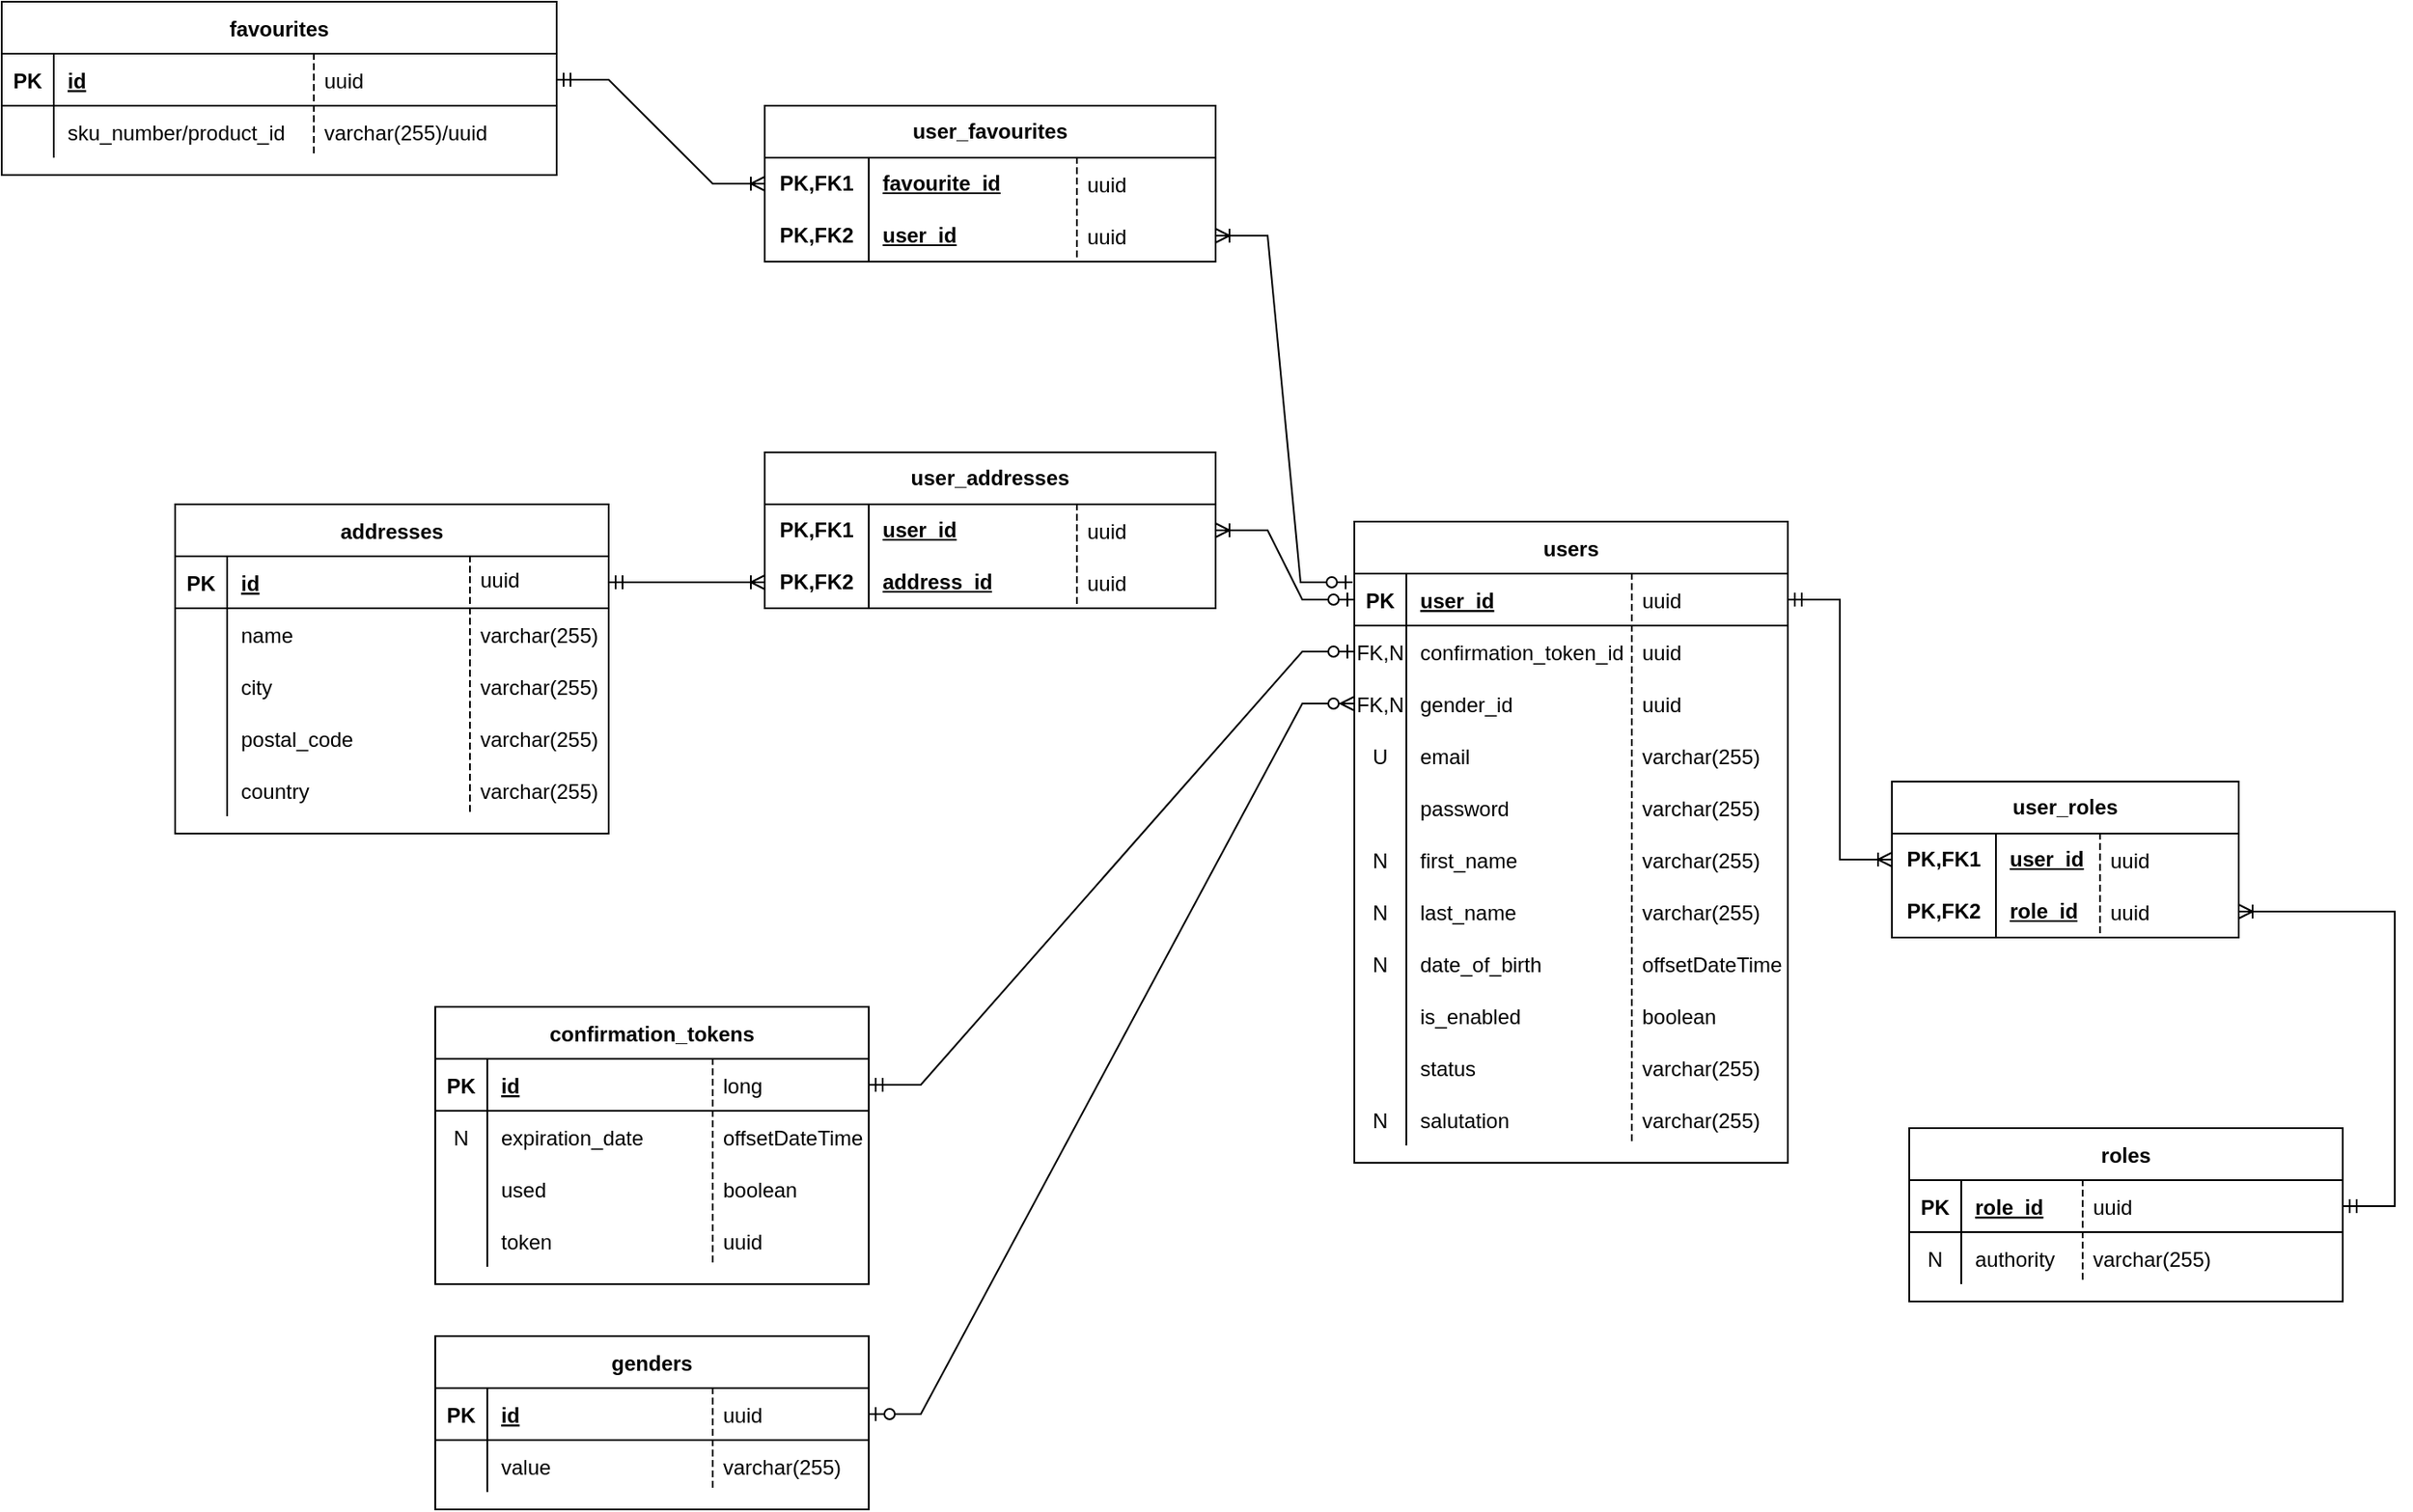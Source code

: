 <mxfile version="22.1.2" type="device">
  <diagram id="R2lEEEUBdFMjLlhIrx00" name="Page-1">
    <mxGraphModel dx="1876" dy="1789" grid="1" gridSize="10" guides="1" tooltips="1" connect="1" arrows="1" fold="1" page="1" pageScale="1" pageWidth="850" pageHeight="1100" math="0" shadow="0" extFonts="Permanent Marker^https://fonts.googleapis.com/css?family=Permanent+Marker">
      <root>
        <mxCell id="0" />
        <mxCell id="1" parent="0" />
        <mxCell id="C-vyLk0tnHw3VtMMgP7b-2" value="users" style="shape=table;startSize=30;container=1;collapsible=1;childLayout=tableLayout;fixedRows=1;rowLines=0;fontStyle=1;align=center;resizeLast=1;" parent="1" vertex="1">
          <mxGeometry x="340" y="120" width="250" height="370" as="geometry" />
        </mxCell>
        <mxCell id="C-vyLk0tnHw3VtMMgP7b-3" value="" style="shape=partialRectangle;collapsible=0;dropTarget=0;pointerEvents=0;fillColor=none;points=[[0,0.5],[1,0.5]];portConstraint=eastwest;top=0;left=0;right=0;bottom=1;" parent="C-vyLk0tnHw3VtMMgP7b-2" vertex="1">
          <mxGeometry y="30" width="250" height="30" as="geometry" />
        </mxCell>
        <mxCell id="C-vyLk0tnHw3VtMMgP7b-4" value="PK" style="shape=partialRectangle;overflow=hidden;connectable=0;fillColor=none;top=0;left=0;bottom=0;right=0;fontStyle=1;" parent="C-vyLk0tnHw3VtMMgP7b-3" vertex="1">
          <mxGeometry width="30" height="30" as="geometry">
            <mxRectangle width="30" height="30" as="alternateBounds" />
          </mxGeometry>
        </mxCell>
        <mxCell id="C-vyLk0tnHw3VtMMgP7b-5" value="user_id" style="shape=partialRectangle;overflow=hidden;connectable=0;fillColor=none;top=0;left=0;bottom=0;right=0;align=left;spacingLeft=6;fontStyle=5;" parent="C-vyLk0tnHw3VtMMgP7b-3" vertex="1">
          <mxGeometry x="30" width="220" height="30" as="geometry">
            <mxRectangle width="220" height="30" as="alternateBounds" />
          </mxGeometry>
        </mxCell>
        <mxCell id="C-vyLk0tnHw3VtMMgP7b-6" value="" style="shape=partialRectangle;collapsible=0;dropTarget=0;pointerEvents=0;fillColor=none;points=[[0,0.5],[1,0.5]];portConstraint=eastwest;top=0;left=0;right=0;bottom=0;" parent="C-vyLk0tnHw3VtMMgP7b-2" vertex="1">
          <mxGeometry y="60" width="250" height="30" as="geometry" />
        </mxCell>
        <mxCell id="C-vyLk0tnHw3VtMMgP7b-7" value="FK,N" style="shape=partialRectangle;overflow=hidden;connectable=0;fillColor=none;top=0;left=0;bottom=0;right=0;" parent="C-vyLk0tnHw3VtMMgP7b-6" vertex="1">
          <mxGeometry width="30" height="30" as="geometry">
            <mxRectangle width="30" height="30" as="alternateBounds" />
          </mxGeometry>
        </mxCell>
        <mxCell id="C-vyLk0tnHw3VtMMgP7b-8" value="confirmation_token_id" style="shape=partialRectangle;overflow=hidden;connectable=0;fillColor=none;top=0;left=0;bottom=0;right=0;align=left;spacingLeft=6;" parent="C-vyLk0tnHw3VtMMgP7b-6" vertex="1">
          <mxGeometry x="30" width="220" height="30" as="geometry">
            <mxRectangle width="220" height="30" as="alternateBounds" />
          </mxGeometry>
        </mxCell>
        <mxCell id="9_Bj3RXn0PdmLKtM6Bon-6" value="" style="shape=partialRectangle;collapsible=0;dropTarget=0;pointerEvents=0;fillColor=none;points=[[0,0.5],[1,0.5]];portConstraint=eastwest;top=0;left=0;right=0;bottom=0;" parent="C-vyLk0tnHw3VtMMgP7b-2" vertex="1">
          <mxGeometry y="90" width="250" height="30" as="geometry" />
        </mxCell>
        <mxCell id="9_Bj3RXn0PdmLKtM6Bon-7" value="FK,N" style="shape=partialRectangle;overflow=hidden;connectable=0;fillColor=none;top=0;left=0;bottom=0;right=0;" parent="9_Bj3RXn0PdmLKtM6Bon-6" vertex="1">
          <mxGeometry width="30" height="30" as="geometry">
            <mxRectangle width="30" height="30" as="alternateBounds" />
          </mxGeometry>
        </mxCell>
        <mxCell id="9_Bj3RXn0PdmLKtM6Bon-8" value="gender_id" style="shape=partialRectangle;overflow=hidden;connectable=0;fillColor=none;top=0;left=0;bottom=0;right=0;align=left;spacingLeft=6;" parent="9_Bj3RXn0PdmLKtM6Bon-6" vertex="1">
          <mxGeometry x="30" width="220" height="30" as="geometry">
            <mxRectangle width="220" height="30" as="alternateBounds" />
          </mxGeometry>
        </mxCell>
        <mxCell id="C-vyLk0tnHw3VtMMgP7b-9" value="" style="shape=partialRectangle;collapsible=0;dropTarget=0;pointerEvents=0;fillColor=none;points=[[0,0.5],[1,0.5]];portConstraint=eastwest;top=0;left=0;right=0;bottom=0;" parent="C-vyLk0tnHw3VtMMgP7b-2" vertex="1">
          <mxGeometry y="120" width="250" height="30" as="geometry" />
        </mxCell>
        <mxCell id="C-vyLk0tnHw3VtMMgP7b-10" value="U" style="shape=partialRectangle;overflow=hidden;connectable=0;fillColor=none;top=0;left=0;bottom=0;right=0;" parent="C-vyLk0tnHw3VtMMgP7b-9" vertex="1">
          <mxGeometry width="30" height="30" as="geometry">
            <mxRectangle width="30" height="30" as="alternateBounds" />
          </mxGeometry>
        </mxCell>
        <mxCell id="C-vyLk0tnHw3VtMMgP7b-11" value="email" style="shape=partialRectangle;overflow=hidden;connectable=0;fillColor=none;top=0;left=0;bottom=0;right=0;align=left;spacingLeft=6;" parent="C-vyLk0tnHw3VtMMgP7b-9" vertex="1">
          <mxGeometry x="30" width="220" height="30" as="geometry">
            <mxRectangle width="220" height="30" as="alternateBounds" />
          </mxGeometry>
        </mxCell>
        <mxCell id="Z95xzOoamm3KoMgsq6oP-10" value="" style="shape=partialRectangle;collapsible=0;dropTarget=0;pointerEvents=0;fillColor=none;points=[[0,0.5],[1,0.5]];portConstraint=eastwest;top=0;left=0;right=0;bottom=0;" parent="C-vyLk0tnHw3VtMMgP7b-2" vertex="1">
          <mxGeometry y="150" width="250" height="30" as="geometry" />
        </mxCell>
        <mxCell id="Z95xzOoamm3KoMgsq6oP-11" value="" style="shape=partialRectangle;overflow=hidden;connectable=0;fillColor=none;top=0;left=0;bottom=0;right=0;" parent="Z95xzOoamm3KoMgsq6oP-10" vertex="1">
          <mxGeometry width="30" height="30" as="geometry">
            <mxRectangle width="30" height="30" as="alternateBounds" />
          </mxGeometry>
        </mxCell>
        <mxCell id="Z95xzOoamm3KoMgsq6oP-12" value="password" style="shape=partialRectangle;overflow=hidden;connectable=0;fillColor=none;top=0;left=0;bottom=0;right=0;align=left;spacingLeft=6;" parent="Z95xzOoamm3KoMgsq6oP-10" vertex="1">
          <mxGeometry x="30" width="220" height="30" as="geometry">
            <mxRectangle width="220" height="30" as="alternateBounds" />
          </mxGeometry>
        </mxCell>
        <mxCell id="Z95xzOoamm3KoMgsq6oP-13" value="" style="shape=partialRectangle;collapsible=0;dropTarget=0;pointerEvents=0;fillColor=none;points=[[0,0.5],[1,0.5]];portConstraint=eastwest;top=0;left=0;right=0;bottom=0;" parent="C-vyLk0tnHw3VtMMgP7b-2" vertex="1">
          <mxGeometry y="180" width="250" height="30" as="geometry" />
        </mxCell>
        <mxCell id="Z95xzOoamm3KoMgsq6oP-14" value="N" style="shape=partialRectangle;overflow=hidden;connectable=0;fillColor=none;top=0;left=0;bottom=0;right=0;" parent="Z95xzOoamm3KoMgsq6oP-13" vertex="1">
          <mxGeometry width="30" height="30" as="geometry">
            <mxRectangle width="30" height="30" as="alternateBounds" />
          </mxGeometry>
        </mxCell>
        <mxCell id="Z95xzOoamm3KoMgsq6oP-15" value="first_name" style="shape=partialRectangle;overflow=hidden;connectable=0;fillColor=none;top=0;left=0;bottom=0;right=0;align=left;spacingLeft=6;" parent="Z95xzOoamm3KoMgsq6oP-13" vertex="1">
          <mxGeometry x="30" width="220" height="30" as="geometry">
            <mxRectangle width="220" height="30" as="alternateBounds" />
          </mxGeometry>
        </mxCell>
        <mxCell id="Z95xzOoamm3KoMgsq6oP-16" value="" style="shape=partialRectangle;collapsible=0;dropTarget=0;pointerEvents=0;fillColor=none;points=[[0,0.5],[1,0.5]];portConstraint=eastwest;top=0;left=0;right=0;bottom=0;" parent="C-vyLk0tnHw3VtMMgP7b-2" vertex="1">
          <mxGeometry y="210" width="250" height="30" as="geometry" />
        </mxCell>
        <mxCell id="Z95xzOoamm3KoMgsq6oP-17" value="N" style="shape=partialRectangle;overflow=hidden;connectable=0;fillColor=none;top=0;left=0;bottom=0;right=0;" parent="Z95xzOoamm3KoMgsq6oP-16" vertex="1">
          <mxGeometry width="30" height="30" as="geometry">
            <mxRectangle width="30" height="30" as="alternateBounds" />
          </mxGeometry>
        </mxCell>
        <mxCell id="Z95xzOoamm3KoMgsq6oP-18" value="last_name" style="shape=partialRectangle;overflow=hidden;connectable=0;fillColor=none;top=0;left=0;bottom=0;right=0;align=left;spacingLeft=6;" parent="Z95xzOoamm3KoMgsq6oP-16" vertex="1">
          <mxGeometry x="30" width="220" height="30" as="geometry">
            <mxRectangle width="220" height="30" as="alternateBounds" />
          </mxGeometry>
        </mxCell>
        <mxCell id="Z95xzOoamm3KoMgsq6oP-19" value="" style="shape=partialRectangle;collapsible=0;dropTarget=0;pointerEvents=0;fillColor=none;points=[[0,0.5],[1,0.5]];portConstraint=eastwest;top=0;left=0;right=0;bottom=0;" parent="C-vyLk0tnHw3VtMMgP7b-2" vertex="1">
          <mxGeometry y="240" width="250" height="30" as="geometry" />
        </mxCell>
        <mxCell id="Z95xzOoamm3KoMgsq6oP-20" value="N" style="shape=partialRectangle;overflow=hidden;connectable=0;fillColor=none;top=0;left=0;bottom=0;right=0;" parent="Z95xzOoamm3KoMgsq6oP-19" vertex="1">
          <mxGeometry width="30" height="30" as="geometry">
            <mxRectangle width="30" height="30" as="alternateBounds" />
          </mxGeometry>
        </mxCell>
        <mxCell id="Z95xzOoamm3KoMgsq6oP-21" value="date_of_birth" style="shape=partialRectangle;overflow=hidden;connectable=0;fillColor=none;top=0;left=0;bottom=0;right=0;align=left;spacingLeft=6;" parent="Z95xzOoamm3KoMgsq6oP-19" vertex="1">
          <mxGeometry x="30" width="220" height="30" as="geometry">
            <mxRectangle width="220" height="30" as="alternateBounds" />
          </mxGeometry>
        </mxCell>
        <mxCell id="Z95xzOoamm3KoMgsq6oP-22" value="" style="shape=partialRectangle;collapsible=0;dropTarget=0;pointerEvents=0;fillColor=none;points=[[0,0.5],[1,0.5]];portConstraint=eastwest;top=0;left=0;right=0;bottom=0;" parent="C-vyLk0tnHw3VtMMgP7b-2" vertex="1">
          <mxGeometry y="270" width="250" height="30" as="geometry" />
        </mxCell>
        <mxCell id="Z95xzOoamm3KoMgsq6oP-23" value="" style="shape=partialRectangle;overflow=hidden;connectable=0;fillColor=none;top=0;left=0;bottom=0;right=0;" parent="Z95xzOoamm3KoMgsq6oP-22" vertex="1">
          <mxGeometry width="30" height="30" as="geometry">
            <mxRectangle width="30" height="30" as="alternateBounds" />
          </mxGeometry>
        </mxCell>
        <mxCell id="Z95xzOoamm3KoMgsq6oP-24" value="is_enabled" style="shape=partialRectangle;overflow=hidden;connectable=0;fillColor=none;top=0;left=0;bottom=0;right=0;align=left;spacingLeft=6;" parent="Z95xzOoamm3KoMgsq6oP-22" vertex="1">
          <mxGeometry x="30" width="220" height="30" as="geometry">
            <mxRectangle width="220" height="30" as="alternateBounds" />
          </mxGeometry>
        </mxCell>
        <mxCell id="9_Bj3RXn0PdmLKtM6Bon-1" value="" style="shape=partialRectangle;collapsible=0;dropTarget=0;pointerEvents=0;fillColor=none;points=[[0,0.5],[1,0.5]];portConstraint=eastwest;top=0;left=0;right=0;bottom=0;" parent="C-vyLk0tnHw3VtMMgP7b-2" vertex="1">
          <mxGeometry y="300" width="250" height="30" as="geometry" />
        </mxCell>
        <mxCell id="9_Bj3RXn0PdmLKtM6Bon-2" value="" style="shape=partialRectangle;overflow=hidden;connectable=0;fillColor=none;top=0;left=0;bottom=0;right=0;" parent="9_Bj3RXn0PdmLKtM6Bon-1" vertex="1">
          <mxGeometry width="30" height="30" as="geometry">
            <mxRectangle width="30" height="30" as="alternateBounds" />
          </mxGeometry>
        </mxCell>
        <mxCell id="9_Bj3RXn0PdmLKtM6Bon-3" value="status" style="shape=partialRectangle;overflow=hidden;connectable=0;fillColor=none;top=0;left=0;bottom=0;right=0;align=left;spacingLeft=6;" parent="9_Bj3RXn0PdmLKtM6Bon-1" vertex="1">
          <mxGeometry x="30" width="220" height="30" as="geometry">
            <mxRectangle width="220" height="30" as="alternateBounds" />
          </mxGeometry>
        </mxCell>
        <mxCell id="9_Bj3RXn0PdmLKtM6Bon-39" value="" style="shape=partialRectangle;collapsible=0;dropTarget=0;pointerEvents=0;fillColor=none;points=[[0,0.5],[1,0.5]];portConstraint=eastwest;top=0;left=0;right=0;bottom=0;" parent="C-vyLk0tnHw3VtMMgP7b-2" vertex="1">
          <mxGeometry y="330" width="250" height="30" as="geometry" />
        </mxCell>
        <mxCell id="9_Bj3RXn0PdmLKtM6Bon-40" value="N" style="shape=partialRectangle;overflow=hidden;connectable=0;fillColor=none;top=0;left=0;bottom=0;right=0;" parent="9_Bj3RXn0PdmLKtM6Bon-39" vertex="1">
          <mxGeometry width="30" height="30" as="geometry">
            <mxRectangle width="30" height="30" as="alternateBounds" />
          </mxGeometry>
        </mxCell>
        <mxCell id="9_Bj3RXn0PdmLKtM6Bon-41" value="salutation" style="shape=partialRectangle;overflow=hidden;connectable=0;fillColor=none;top=0;left=0;bottom=0;right=0;align=left;spacingLeft=6;" parent="9_Bj3RXn0PdmLKtM6Bon-39" vertex="1">
          <mxGeometry x="30" width="220" height="30" as="geometry">
            <mxRectangle width="220" height="30" as="alternateBounds" />
          </mxGeometry>
        </mxCell>
        <mxCell id="C-vyLk0tnHw3VtMMgP7b-13" value="roles" style="shape=table;startSize=30;container=1;collapsible=1;childLayout=tableLayout;fixedRows=1;rowLines=0;fontStyle=1;align=center;resizeLast=1;" parent="1" vertex="1">
          <mxGeometry x="660" y="470" width="250" height="100" as="geometry" />
        </mxCell>
        <mxCell id="C-vyLk0tnHw3VtMMgP7b-14" value="" style="shape=partialRectangle;collapsible=0;dropTarget=0;pointerEvents=0;fillColor=none;points=[[0,0.5],[1,0.5]];portConstraint=eastwest;top=0;left=0;right=0;bottom=1;" parent="C-vyLk0tnHw3VtMMgP7b-13" vertex="1">
          <mxGeometry y="30" width="250" height="30" as="geometry" />
        </mxCell>
        <mxCell id="C-vyLk0tnHw3VtMMgP7b-15" value="PK" style="shape=partialRectangle;overflow=hidden;connectable=0;fillColor=none;top=0;left=0;bottom=0;right=0;fontStyle=1;" parent="C-vyLk0tnHw3VtMMgP7b-14" vertex="1">
          <mxGeometry width="30" height="30" as="geometry">
            <mxRectangle width="30" height="30" as="alternateBounds" />
          </mxGeometry>
        </mxCell>
        <mxCell id="C-vyLk0tnHw3VtMMgP7b-16" value="role_id" style="shape=partialRectangle;overflow=hidden;connectable=0;fillColor=none;top=0;left=0;bottom=0;right=0;align=left;spacingLeft=6;fontStyle=5;" parent="C-vyLk0tnHw3VtMMgP7b-14" vertex="1">
          <mxGeometry x="30" width="220" height="30" as="geometry">
            <mxRectangle width="220" height="30" as="alternateBounds" />
          </mxGeometry>
        </mxCell>
        <mxCell id="C-vyLk0tnHw3VtMMgP7b-20" value="" style="shape=partialRectangle;collapsible=0;dropTarget=0;pointerEvents=0;fillColor=none;points=[[0,0.5],[1,0.5]];portConstraint=eastwest;top=0;left=0;right=0;bottom=0;" parent="C-vyLk0tnHw3VtMMgP7b-13" vertex="1">
          <mxGeometry y="60" width="250" height="30" as="geometry" />
        </mxCell>
        <mxCell id="C-vyLk0tnHw3VtMMgP7b-21" value="N" style="shape=partialRectangle;overflow=hidden;connectable=0;fillColor=none;top=0;left=0;bottom=0;right=0;" parent="C-vyLk0tnHw3VtMMgP7b-20" vertex="1">
          <mxGeometry width="30" height="30" as="geometry">
            <mxRectangle width="30" height="30" as="alternateBounds" />
          </mxGeometry>
        </mxCell>
        <mxCell id="C-vyLk0tnHw3VtMMgP7b-22" value="authority" style="shape=partialRectangle;overflow=hidden;connectable=0;fillColor=none;top=0;left=0;bottom=0;right=0;align=left;spacingLeft=6;" parent="C-vyLk0tnHw3VtMMgP7b-20" vertex="1">
          <mxGeometry x="30" width="220" height="30" as="geometry">
            <mxRectangle width="220" height="30" as="alternateBounds" />
          </mxGeometry>
        </mxCell>
        <mxCell id="C-vyLk0tnHw3VtMMgP7b-23" value="confirmation_tokens" style="shape=table;startSize=30;container=1;collapsible=1;childLayout=tableLayout;fixedRows=1;rowLines=0;fontStyle=1;align=center;resizeLast=1;" parent="1" vertex="1">
          <mxGeometry x="-190" y="400" width="250" height="160" as="geometry" />
        </mxCell>
        <mxCell id="C-vyLk0tnHw3VtMMgP7b-24" value="" style="shape=partialRectangle;collapsible=0;dropTarget=0;pointerEvents=0;fillColor=none;points=[[0,0.5],[1,0.5]];portConstraint=eastwest;top=0;left=0;right=0;bottom=1;" parent="C-vyLk0tnHw3VtMMgP7b-23" vertex="1">
          <mxGeometry y="30" width="250" height="30" as="geometry" />
        </mxCell>
        <mxCell id="C-vyLk0tnHw3VtMMgP7b-25" value="PK" style="shape=partialRectangle;overflow=hidden;connectable=0;fillColor=none;top=0;left=0;bottom=0;right=0;fontStyle=1;" parent="C-vyLk0tnHw3VtMMgP7b-24" vertex="1">
          <mxGeometry width="30" height="30" as="geometry">
            <mxRectangle width="30" height="30" as="alternateBounds" />
          </mxGeometry>
        </mxCell>
        <mxCell id="C-vyLk0tnHw3VtMMgP7b-26" value="id" style="shape=partialRectangle;overflow=hidden;connectable=0;fillColor=none;top=0;left=0;bottom=0;right=0;align=left;spacingLeft=6;fontStyle=5;" parent="C-vyLk0tnHw3VtMMgP7b-24" vertex="1">
          <mxGeometry x="30" width="220" height="30" as="geometry">
            <mxRectangle width="220" height="30" as="alternateBounds" />
          </mxGeometry>
        </mxCell>
        <mxCell id="Z95xzOoamm3KoMgsq6oP-4" value="" style="shape=partialRectangle;collapsible=0;dropTarget=0;pointerEvents=0;fillColor=none;points=[[0,0.5],[1,0.5]];portConstraint=eastwest;top=0;left=0;right=0;bottom=0;" parent="C-vyLk0tnHw3VtMMgP7b-23" vertex="1">
          <mxGeometry y="60" width="250" height="30" as="geometry" />
        </mxCell>
        <mxCell id="Z95xzOoamm3KoMgsq6oP-5" value="N" style="shape=partialRectangle;overflow=hidden;connectable=0;fillColor=none;top=0;left=0;bottom=0;right=0;" parent="Z95xzOoamm3KoMgsq6oP-4" vertex="1">
          <mxGeometry width="30" height="30" as="geometry">
            <mxRectangle width="30" height="30" as="alternateBounds" />
          </mxGeometry>
        </mxCell>
        <mxCell id="Z95xzOoamm3KoMgsq6oP-6" value="expiration_date" style="shape=partialRectangle;overflow=hidden;connectable=0;fillColor=none;top=0;left=0;bottom=0;right=0;align=left;spacingLeft=6;" parent="Z95xzOoamm3KoMgsq6oP-4" vertex="1">
          <mxGeometry x="30" width="220" height="30" as="geometry">
            <mxRectangle width="220" height="30" as="alternateBounds" />
          </mxGeometry>
        </mxCell>
        <mxCell id="Z95xzOoamm3KoMgsq6oP-7" value="" style="shape=partialRectangle;collapsible=0;dropTarget=0;pointerEvents=0;fillColor=none;points=[[0,0.5],[1,0.5]];portConstraint=eastwest;top=0;left=0;right=0;bottom=0;" parent="C-vyLk0tnHw3VtMMgP7b-23" vertex="1">
          <mxGeometry y="90" width="250" height="30" as="geometry" />
        </mxCell>
        <mxCell id="Z95xzOoamm3KoMgsq6oP-8" value="" style="shape=partialRectangle;overflow=hidden;connectable=0;fillColor=none;top=0;left=0;bottom=0;right=0;" parent="Z95xzOoamm3KoMgsq6oP-7" vertex="1">
          <mxGeometry width="30" height="30" as="geometry">
            <mxRectangle width="30" height="30" as="alternateBounds" />
          </mxGeometry>
        </mxCell>
        <mxCell id="Z95xzOoamm3KoMgsq6oP-9" value="used" style="shape=partialRectangle;overflow=hidden;connectable=0;fillColor=none;top=0;left=0;bottom=0;right=0;align=left;spacingLeft=6;" parent="Z95xzOoamm3KoMgsq6oP-7" vertex="1">
          <mxGeometry x="30" width="220" height="30" as="geometry">
            <mxRectangle width="220" height="30" as="alternateBounds" />
          </mxGeometry>
        </mxCell>
        <mxCell id="JUSitA2RNkXaWOO4pndv-1" value="" style="shape=partialRectangle;collapsible=0;dropTarget=0;pointerEvents=0;fillColor=none;points=[[0,0.5],[1,0.5]];portConstraint=eastwest;top=0;left=0;right=0;bottom=0;" vertex="1" parent="C-vyLk0tnHw3VtMMgP7b-23">
          <mxGeometry y="120" width="250" height="30" as="geometry" />
        </mxCell>
        <mxCell id="JUSitA2RNkXaWOO4pndv-2" value="" style="shape=partialRectangle;overflow=hidden;connectable=0;fillColor=none;top=0;left=0;bottom=0;right=0;" vertex="1" parent="JUSitA2RNkXaWOO4pndv-1">
          <mxGeometry width="30" height="30" as="geometry">
            <mxRectangle width="30" height="30" as="alternateBounds" />
          </mxGeometry>
        </mxCell>
        <mxCell id="JUSitA2RNkXaWOO4pndv-3" value="token" style="shape=partialRectangle;overflow=hidden;connectable=0;fillColor=none;top=0;left=0;bottom=0;right=0;align=left;spacingLeft=6;" vertex="1" parent="JUSitA2RNkXaWOO4pndv-1">
          <mxGeometry x="30" width="220" height="30" as="geometry">
            <mxRectangle width="220" height="30" as="alternateBounds" />
          </mxGeometry>
        </mxCell>
        <mxCell id="Z95xzOoamm3KoMgsq6oP-29" value="" style="edgeStyle=entityRelationEdgeStyle;fontSize=12;html=1;endArrow=ERzeroToOne;startArrow=ERmandOne;rounded=0;" parent="1" source="C-vyLk0tnHw3VtMMgP7b-24" target="C-vyLk0tnHw3VtMMgP7b-6" edge="1">
          <mxGeometry width="100" height="100" relative="1" as="geometry">
            <mxPoint x="380" y="440" as="sourcePoint" />
            <mxPoint x="480" y="340" as="targetPoint" />
          </mxGeometry>
        </mxCell>
        <mxCell id="Z95xzOoamm3KoMgsq6oP-43" value="user_roles" style="shape=table;startSize=30;container=1;collapsible=1;childLayout=tableLayout;fixedRows=1;rowLines=0;fontStyle=1;align=center;resizeLast=1;html=1;whiteSpace=wrap;" parent="1" vertex="1">
          <mxGeometry x="650" y="270" width="200" height="90" as="geometry" />
        </mxCell>
        <mxCell id="Z95xzOoamm3KoMgsq6oP-44" value="" style="shape=tableRow;horizontal=0;startSize=0;swimlaneHead=0;swimlaneBody=0;fillColor=none;collapsible=0;dropTarget=0;points=[[0,0.5],[1,0.5]];portConstraint=eastwest;top=0;left=0;right=0;bottom=0;html=1;" parent="Z95xzOoamm3KoMgsq6oP-43" vertex="1">
          <mxGeometry y="30" width="200" height="30" as="geometry" />
        </mxCell>
        <mxCell id="Z95xzOoamm3KoMgsq6oP-45" value="PK,FK1" style="shape=partialRectangle;connectable=0;fillColor=none;top=0;left=0;bottom=0;right=0;fontStyle=1;overflow=hidden;html=1;whiteSpace=wrap;" parent="Z95xzOoamm3KoMgsq6oP-44" vertex="1">
          <mxGeometry width="60" height="30" as="geometry">
            <mxRectangle width="60" height="30" as="alternateBounds" />
          </mxGeometry>
        </mxCell>
        <mxCell id="Z95xzOoamm3KoMgsq6oP-46" value="user_id" style="shape=partialRectangle;connectable=0;fillColor=none;top=0;left=0;bottom=0;right=0;align=left;spacingLeft=6;fontStyle=5;overflow=hidden;html=1;whiteSpace=wrap;" parent="Z95xzOoamm3KoMgsq6oP-44" vertex="1">
          <mxGeometry x="60" width="140" height="30" as="geometry">
            <mxRectangle width="140" height="30" as="alternateBounds" />
          </mxGeometry>
        </mxCell>
        <mxCell id="Z95xzOoamm3KoMgsq6oP-47" value="" style="shape=tableRow;horizontal=0;startSize=0;swimlaneHead=0;swimlaneBody=0;fillColor=none;collapsible=0;dropTarget=0;points=[[0,0.5],[1,0.5]];portConstraint=eastwest;top=0;left=0;right=0;bottom=1;html=1;" parent="Z95xzOoamm3KoMgsq6oP-43" vertex="1">
          <mxGeometry y="60" width="200" height="30" as="geometry" />
        </mxCell>
        <mxCell id="Z95xzOoamm3KoMgsq6oP-48" value="PK,FK2" style="shape=partialRectangle;connectable=0;fillColor=none;top=0;left=0;bottom=0;right=0;fontStyle=1;overflow=hidden;html=1;whiteSpace=wrap;" parent="Z95xzOoamm3KoMgsq6oP-47" vertex="1">
          <mxGeometry width="60" height="30" as="geometry">
            <mxRectangle width="60" height="30" as="alternateBounds" />
          </mxGeometry>
        </mxCell>
        <mxCell id="Z95xzOoamm3KoMgsq6oP-49" value="role_id" style="shape=partialRectangle;connectable=0;fillColor=none;top=0;left=0;bottom=0;right=0;align=left;spacingLeft=6;fontStyle=5;overflow=hidden;html=1;whiteSpace=wrap;" parent="Z95xzOoamm3KoMgsq6oP-47" vertex="1">
          <mxGeometry x="60" width="140" height="30" as="geometry">
            <mxRectangle width="140" height="30" as="alternateBounds" />
          </mxGeometry>
        </mxCell>
        <mxCell id="Z95xzOoamm3KoMgsq6oP-59" value="" style="edgeStyle=entityRelationEdgeStyle;fontSize=12;html=1;endArrow=ERoneToMany;startArrow=ERmandOne;rounded=0;exitX=1;exitY=0.5;exitDx=0;exitDy=0;entryX=0;entryY=0.5;entryDx=0;entryDy=0;" parent="1" source="C-vyLk0tnHw3VtMMgP7b-3" target="Z95xzOoamm3KoMgsq6oP-44" edge="1">
          <mxGeometry width="100" height="100" relative="1" as="geometry">
            <mxPoint x="560" y="650" as="sourcePoint" />
            <mxPoint x="660" y="550" as="targetPoint" />
          </mxGeometry>
        </mxCell>
        <mxCell id="Z95xzOoamm3KoMgsq6oP-60" value="" style="edgeStyle=entityRelationEdgeStyle;fontSize=12;html=1;endArrow=ERoneToMany;startArrow=ERmandOne;rounded=0;entryX=1;entryY=0.5;entryDx=0;entryDy=0;" parent="1" source="C-vyLk0tnHw3VtMMgP7b-14" target="Z95xzOoamm3KoMgsq6oP-47" edge="1">
          <mxGeometry width="100" height="100" relative="1" as="geometry">
            <mxPoint x="630" y="590" as="sourcePoint" />
            <mxPoint x="730" y="490" as="targetPoint" />
            <Array as="points">
              <mxPoint x="710" y="490" />
            </Array>
          </mxGeometry>
        </mxCell>
        <mxCell id="Z95xzOoamm3KoMgsq6oP-63" value="long" style="shape=partialRectangle;fillColor=none;align=left;verticalAlign=middle;strokeColor=none;spacingLeft=34;rotatable=0;points=[[0,0.5],[1,0.5]];portConstraint=eastwest;dropTarget=0;" parent="1" vertex="1">
          <mxGeometry x="-60" y="430" width="90" height="30" as="geometry" />
        </mxCell>
        <mxCell id="Z95xzOoamm3KoMgsq6oP-64" value="" style="shape=partialRectangle;top=0;left=0;bottom=0;fillColor=none;stokeWidth=1;dashed=1;align=left;verticalAlign=middle;spacingLeft=4;spacingRight=4;overflow=hidden;rotatable=0;points=[];portConstraint=eastwest;part=1;" parent="Z95xzOoamm3KoMgsq6oP-63" vertex="1" connectable="0">
          <mxGeometry width="30.0" height="30" as="geometry" />
        </mxCell>
        <mxCell id="Z95xzOoamm3KoMgsq6oP-67" value="offsetDateTime" style="shape=partialRectangle;fillColor=none;align=left;verticalAlign=middle;strokeColor=none;spacingLeft=34;rotatable=0;points=[[0,0.5],[1,0.5]];portConstraint=eastwest;dropTarget=0;" parent="1" vertex="1">
          <mxGeometry x="-60" y="460" width="90" height="30" as="geometry" />
        </mxCell>
        <mxCell id="Z95xzOoamm3KoMgsq6oP-68" value="" style="shape=partialRectangle;top=0;left=0;bottom=0;fillColor=none;stokeWidth=1;dashed=1;align=left;verticalAlign=middle;spacingLeft=4;spacingRight=4;overflow=hidden;rotatable=0;points=[];portConstraint=eastwest;part=1;" parent="Z95xzOoamm3KoMgsq6oP-67" vertex="1" connectable="0">
          <mxGeometry width="30.0" height="30" as="geometry" />
        </mxCell>
        <mxCell id="Z95xzOoamm3KoMgsq6oP-69" value="boolean" style="shape=partialRectangle;fillColor=none;align=left;verticalAlign=middle;strokeColor=none;spacingLeft=34;rotatable=0;points=[[0,0.5],[1,0.5]];portConstraint=eastwest;dropTarget=0;" parent="1" vertex="1">
          <mxGeometry x="-60" y="490" width="90" height="30" as="geometry" />
        </mxCell>
        <mxCell id="Z95xzOoamm3KoMgsq6oP-70" value="" style="shape=partialRectangle;top=0;left=0;bottom=0;fillColor=none;stokeWidth=1;dashed=1;align=left;verticalAlign=middle;spacingLeft=4;spacingRight=4;overflow=hidden;rotatable=0;points=[];portConstraint=eastwest;part=1;" parent="Z95xzOoamm3KoMgsq6oP-69" vertex="1" connectable="0">
          <mxGeometry width="30.0" height="30" as="geometry" />
        </mxCell>
        <mxCell id="Z95xzOoamm3KoMgsq6oP-71" value="uuid" style="shape=partialRectangle;fillColor=none;align=left;verticalAlign=middle;strokeColor=none;spacingLeft=34;rotatable=0;points=[[0,0.5],[1,0.5]];portConstraint=eastwest;dropTarget=0;" parent="1" vertex="1">
          <mxGeometry x="470" y="150" width="90" height="30" as="geometry" />
        </mxCell>
        <mxCell id="Z95xzOoamm3KoMgsq6oP-72" value="" style="shape=partialRectangle;top=0;left=0;bottom=0;fillColor=none;stokeWidth=1;dashed=1;align=left;verticalAlign=middle;spacingLeft=4;spacingRight=4;overflow=hidden;rotatable=0;points=[];portConstraint=eastwest;part=1;" parent="Z95xzOoamm3KoMgsq6oP-71" vertex="1" connectable="0">
          <mxGeometry width="30" height="30" as="geometry" />
        </mxCell>
        <mxCell id="Z95xzOoamm3KoMgsq6oP-73" value="uuid" style="shape=partialRectangle;fillColor=none;align=left;verticalAlign=middle;strokeColor=none;spacingLeft=34;rotatable=0;points=[[0,0.5],[1,0.5]];portConstraint=eastwest;dropTarget=0;" parent="1" vertex="1">
          <mxGeometry x="470" y="180" width="90" height="30" as="geometry" />
        </mxCell>
        <mxCell id="Z95xzOoamm3KoMgsq6oP-74" value="" style="shape=partialRectangle;top=0;left=0;bottom=0;fillColor=none;stokeWidth=1;dashed=1;align=left;verticalAlign=middle;spacingLeft=4;spacingRight=4;overflow=hidden;rotatable=0;points=[];portConstraint=eastwest;part=1;" parent="Z95xzOoamm3KoMgsq6oP-73" vertex="1" connectable="0">
          <mxGeometry width="30.0" height="30" as="geometry" />
        </mxCell>
        <mxCell id="Z95xzOoamm3KoMgsq6oP-75" value="offsetDateTime" style="shape=partialRectangle;fillColor=none;align=left;verticalAlign=middle;strokeColor=none;spacingLeft=34;rotatable=0;points=[[0,0.5],[1,0.5]];portConstraint=eastwest;dropTarget=0;" parent="1" vertex="1">
          <mxGeometry x="470" y="360" width="90" height="30" as="geometry" />
        </mxCell>
        <mxCell id="Z95xzOoamm3KoMgsq6oP-76" value="" style="shape=partialRectangle;top=0;left=0;bottom=0;fillColor=none;stokeWidth=1;dashed=1;align=left;verticalAlign=middle;spacingLeft=4;spacingRight=4;overflow=hidden;rotatable=0;points=[];portConstraint=eastwest;part=1;" parent="Z95xzOoamm3KoMgsq6oP-75" vertex="1" connectable="0">
          <mxGeometry width="30.0" height="30" as="geometry" />
        </mxCell>
        <mxCell id="Z95xzOoamm3KoMgsq6oP-77" value="boolean" style="shape=partialRectangle;fillColor=none;align=left;verticalAlign=middle;strokeColor=none;spacingLeft=34;rotatable=0;points=[[0,0.5],[1,0.5]];portConstraint=eastwest;dropTarget=0;" parent="1" vertex="1">
          <mxGeometry x="470" y="390" width="90" height="30" as="geometry" />
        </mxCell>
        <mxCell id="Z95xzOoamm3KoMgsq6oP-78" value="" style="shape=partialRectangle;top=0;left=0;bottom=0;fillColor=none;stokeWidth=1;dashed=1;align=left;verticalAlign=middle;spacingLeft=4;spacingRight=4;overflow=hidden;rotatable=0;points=[];portConstraint=eastwest;part=1;" parent="Z95xzOoamm3KoMgsq6oP-77" vertex="1" connectable="0">
          <mxGeometry width="30.0" height="30" as="geometry" />
        </mxCell>
        <mxCell id="Z95xzOoamm3KoMgsq6oP-79" value="varchar(255)" style="shape=partialRectangle;fillColor=none;align=left;verticalAlign=middle;strokeColor=none;spacingLeft=34;rotatable=0;points=[[0,0.5],[1,0.5]];portConstraint=eastwest;dropTarget=0;" parent="1" vertex="1">
          <mxGeometry x="470" y="300" width="90" height="30" as="geometry" />
        </mxCell>
        <mxCell id="Z95xzOoamm3KoMgsq6oP-80" value="" style="shape=partialRectangle;top=0;left=0;bottom=0;fillColor=none;stokeWidth=1;dashed=1;align=left;verticalAlign=middle;spacingLeft=4;spacingRight=4;overflow=hidden;rotatable=0;points=[];portConstraint=eastwest;part=1;" parent="Z95xzOoamm3KoMgsq6oP-79" vertex="1" connectable="0">
          <mxGeometry width="30.0" height="30" as="geometry" />
        </mxCell>
        <mxCell id="Z95xzOoamm3KoMgsq6oP-81" value="varchar(255)" style="shape=partialRectangle;fillColor=none;align=left;verticalAlign=middle;strokeColor=none;spacingLeft=34;rotatable=0;points=[[0,0.5],[1,0.5]];portConstraint=eastwest;dropTarget=0;" parent="1" vertex="1">
          <mxGeometry x="470" y="270" width="90" height="30" as="geometry" />
        </mxCell>
        <mxCell id="Z95xzOoamm3KoMgsq6oP-82" value="" style="shape=partialRectangle;top=0;left=0;bottom=0;fillColor=none;stokeWidth=1;dashed=1;align=left;verticalAlign=middle;spacingLeft=4;spacingRight=4;overflow=hidden;rotatable=0;points=[];portConstraint=eastwest;part=1;" parent="Z95xzOoamm3KoMgsq6oP-81" vertex="1" connectable="0">
          <mxGeometry width="30.0" height="30" as="geometry" />
        </mxCell>
        <mxCell id="Z95xzOoamm3KoMgsq6oP-83" value="varchar(255)" style="shape=partialRectangle;fillColor=none;align=left;verticalAlign=middle;strokeColor=none;spacingLeft=34;rotatable=0;points=[[0,0.5],[1,0.5]];portConstraint=eastwest;dropTarget=0;" parent="1" vertex="1">
          <mxGeometry x="470" y="240" width="90" height="30" as="geometry" />
        </mxCell>
        <mxCell id="Z95xzOoamm3KoMgsq6oP-84" value="" style="shape=partialRectangle;top=0;left=0;bottom=0;fillColor=none;stokeWidth=1;dashed=1;align=left;verticalAlign=middle;spacingLeft=4;spacingRight=4;overflow=hidden;rotatable=0;points=[];portConstraint=eastwest;part=1;" parent="Z95xzOoamm3KoMgsq6oP-83" vertex="1" connectable="0">
          <mxGeometry width="30.0" height="30" as="geometry" />
        </mxCell>
        <mxCell id="Z95xzOoamm3KoMgsq6oP-85" value="uuid" style="shape=partialRectangle;fillColor=none;align=left;verticalAlign=middle;strokeColor=none;spacingLeft=34;rotatable=0;points=[[0,0.5],[1,0.5]];portConstraint=eastwest;dropTarget=0;" parent="1" vertex="1">
          <mxGeometry x="470" y="210" width="90" height="30" as="geometry" />
        </mxCell>
        <mxCell id="Z95xzOoamm3KoMgsq6oP-86" value="" style="shape=partialRectangle;top=0;left=0;bottom=0;fillColor=none;stokeWidth=1;dashed=1;align=left;verticalAlign=middle;spacingLeft=4;spacingRight=4;overflow=hidden;rotatable=0;points=[];portConstraint=eastwest;part=1;" parent="Z95xzOoamm3KoMgsq6oP-85" vertex="1" connectable="0">
          <mxGeometry width="30.0" height="30" as="geometry" />
        </mxCell>
        <mxCell id="Z95xzOoamm3KoMgsq6oP-87" value="uuid" style="shape=partialRectangle;fillColor=none;align=left;verticalAlign=middle;strokeColor=none;spacingLeft=34;rotatable=0;points=[[0,0.5],[1,0.5]];portConstraint=eastwest;dropTarget=0;" parent="1" vertex="1">
          <mxGeometry x="740" y="300" width="90" height="30" as="geometry" />
        </mxCell>
        <mxCell id="Z95xzOoamm3KoMgsq6oP-88" value="" style="shape=partialRectangle;top=0;left=0;bottom=0;fillColor=none;stokeWidth=1;dashed=1;align=left;verticalAlign=middle;spacingLeft=4;spacingRight=4;overflow=hidden;rotatable=0;points=[];portConstraint=eastwest;part=1;" parent="Z95xzOoamm3KoMgsq6oP-87" vertex="1" connectable="0">
          <mxGeometry width="30" height="30" as="geometry" />
        </mxCell>
        <mxCell id="Z95xzOoamm3KoMgsq6oP-89" value="uuid" style="shape=partialRectangle;fillColor=none;align=left;verticalAlign=middle;strokeColor=none;spacingLeft=34;rotatable=0;points=[[0,0.5],[1,0.5]];portConstraint=eastwest;dropTarget=0;" parent="1" vertex="1">
          <mxGeometry x="730" y="500" width="90" height="30" as="geometry" />
        </mxCell>
        <mxCell id="Z95xzOoamm3KoMgsq6oP-90" value="" style="shape=partialRectangle;top=0;left=0;bottom=0;fillColor=none;stokeWidth=1;dashed=1;align=left;verticalAlign=middle;spacingLeft=4;spacingRight=4;overflow=hidden;rotatable=0;points=[];portConstraint=eastwest;part=1;" parent="Z95xzOoamm3KoMgsq6oP-89" vertex="1" connectable="0">
          <mxGeometry width="30.0" height="30" as="geometry" />
        </mxCell>
        <mxCell id="Z95xzOoamm3KoMgsq6oP-91" value="varchar(255)" style="shape=partialRectangle;fillColor=none;align=left;verticalAlign=middle;strokeColor=none;spacingLeft=34;rotatable=0;points=[[0,0.5],[1,0.5]];portConstraint=eastwest;dropTarget=0;" parent="1" vertex="1">
          <mxGeometry x="730" y="530" width="90" height="30" as="geometry" />
        </mxCell>
        <mxCell id="Z95xzOoamm3KoMgsq6oP-92" value="" style="shape=partialRectangle;top=0;left=0;bottom=0;fillColor=none;stokeWidth=1;dashed=1;align=left;verticalAlign=middle;spacingLeft=4;spacingRight=4;overflow=hidden;rotatable=0;points=[];portConstraint=eastwest;part=1;" parent="Z95xzOoamm3KoMgsq6oP-91" vertex="1" connectable="0">
          <mxGeometry width="30.0" height="30" as="geometry" />
        </mxCell>
        <mxCell id="Z95xzOoamm3KoMgsq6oP-93" value="uuid" style="shape=partialRectangle;fillColor=none;align=left;verticalAlign=middle;strokeColor=none;spacingLeft=34;rotatable=0;points=[[0,0.5],[1,0.5]];portConstraint=eastwest;dropTarget=0;" parent="1" vertex="1">
          <mxGeometry x="740" y="330" width="90" height="30" as="geometry" />
        </mxCell>
        <mxCell id="Z95xzOoamm3KoMgsq6oP-94" value="" style="shape=partialRectangle;top=0;left=0;bottom=0;fillColor=none;stokeWidth=1;dashed=1;align=left;verticalAlign=middle;spacingLeft=4;spacingRight=4;overflow=hidden;rotatable=0;points=[];portConstraint=eastwest;part=1;" parent="Z95xzOoamm3KoMgsq6oP-93" vertex="1" connectable="0">
          <mxGeometry width="30.0" height="30" as="geometry" />
        </mxCell>
        <mxCell id="9_Bj3RXn0PdmLKtM6Bon-4" value="varchar(255)" style="shape=partialRectangle;fillColor=none;align=left;verticalAlign=middle;strokeColor=none;spacingLeft=34;rotatable=0;points=[[0,0.5],[1,0.5]];portConstraint=eastwest;dropTarget=0;" parent="1" vertex="1">
          <mxGeometry x="470" y="420" width="90" height="30" as="geometry" />
        </mxCell>
        <mxCell id="9_Bj3RXn0PdmLKtM6Bon-5" value="" style="shape=partialRectangle;top=0;left=0;bottom=0;fillColor=none;stokeWidth=1;dashed=1;align=left;verticalAlign=middle;spacingLeft=4;spacingRight=4;overflow=hidden;rotatable=0;points=[];portConstraint=eastwest;part=1;" parent="9_Bj3RXn0PdmLKtM6Bon-4" vertex="1" connectable="0">
          <mxGeometry width="30.0" height="30" as="geometry" />
        </mxCell>
        <mxCell id="9_Bj3RXn0PdmLKtM6Bon-19" value="genders" style="shape=table;startSize=30;container=1;collapsible=1;childLayout=tableLayout;fixedRows=1;rowLines=0;fontStyle=1;align=center;resizeLast=1;" parent="1" vertex="1">
          <mxGeometry x="-190" y="590" width="250" height="100" as="geometry" />
        </mxCell>
        <mxCell id="9_Bj3RXn0PdmLKtM6Bon-20" value="" style="shape=partialRectangle;collapsible=0;dropTarget=0;pointerEvents=0;fillColor=none;points=[[0,0.5],[1,0.5]];portConstraint=eastwest;top=0;left=0;right=0;bottom=1;" parent="9_Bj3RXn0PdmLKtM6Bon-19" vertex="1">
          <mxGeometry y="30" width="250" height="30" as="geometry" />
        </mxCell>
        <mxCell id="9_Bj3RXn0PdmLKtM6Bon-21" value="PK" style="shape=partialRectangle;overflow=hidden;connectable=0;fillColor=none;top=0;left=0;bottom=0;right=0;fontStyle=1;" parent="9_Bj3RXn0PdmLKtM6Bon-20" vertex="1">
          <mxGeometry width="30" height="30" as="geometry">
            <mxRectangle width="30" height="30" as="alternateBounds" />
          </mxGeometry>
        </mxCell>
        <mxCell id="9_Bj3RXn0PdmLKtM6Bon-22" value="id" style="shape=partialRectangle;overflow=hidden;connectable=0;fillColor=none;top=0;left=0;bottom=0;right=0;align=left;spacingLeft=6;fontStyle=5;" parent="9_Bj3RXn0PdmLKtM6Bon-20" vertex="1">
          <mxGeometry x="30" width="220" height="30" as="geometry">
            <mxRectangle width="220" height="30" as="alternateBounds" />
          </mxGeometry>
        </mxCell>
        <mxCell id="9_Bj3RXn0PdmLKtM6Bon-23" value="" style="shape=partialRectangle;collapsible=0;dropTarget=0;pointerEvents=0;fillColor=none;points=[[0,0.5],[1,0.5]];portConstraint=eastwest;top=0;left=0;right=0;bottom=0;" parent="9_Bj3RXn0PdmLKtM6Bon-19" vertex="1">
          <mxGeometry y="60" width="250" height="30" as="geometry" />
        </mxCell>
        <mxCell id="9_Bj3RXn0PdmLKtM6Bon-24" value="" style="shape=partialRectangle;overflow=hidden;connectable=0;fillColor=none;top=0;left=0;bottom=0;right=0;" parent="9_Bj3RXn0PdmLKtM6Bon-23" vertex="1">
          <mxGeometry width="30" height="30" as="geometry">
            <mxRectangle width="30" height="30" as="alternateBounds" />
          </mxGeometry>
        </mxCell>
        <mxCell id="9_Bj3RXn0PdmLKtM6Bon-25" value="value" style="shape=partialRectangle;overflow=hidden;connectable=0;fillColor=none;top=0;left=0;bottom=0;right=0;align=left;spacingLeft=6;" parent="9_Bj3RXn0PdmLKtM6Bon-23" vertex="1">
          <mxGeometry x="30" width="220" height="30" as="geometry">
            <mxRectangle width="220" height="30" as="alternateBounds" />
          </mxGeometry>
        </mxCell>
        <mxCell id="9_Bj3RXn0PdmLKtM6Bon-29" value="uuid" style="shape=partialRectangle;fillColor=none;align=left;verticalAlign=middle;strokeColor=none;spacingLeft=34;rotatable=0;points=[[0,0.5],[1,0.5]];portConstraint=eastwest;dropTarget=0;" parent="1" vertex="1">
          <mxGeometry x="-60" y="620" width="90" height="30" as="geometry" />
        </mxCell>
        <mxCell id="9_Bj3RXn0PdmLKtM6Bon-30" value="" style="shape=partialRectangle;top=0;left=0;bottom=0;fillColor=none;stokeWidth=1;dashed=1;align=left;verticalAlign=middle;spacingLeft=4;spacingRight=4;overflow=hidden;rotatable=0;points=[];portConstraint=eastwest;part=1;" parent="9_Bj3RXn0PdmLKtM6Bon-29" vertex="1" connectable="0">
          <mxGeometry width="30.0" height="30" as="geometry" />
        </mxCell>
        <mxCell id="9_Bj3RXn0PdmLKtM6Bon-31" value="varchar(255)" style="shape=partialRectangle;fillColor=none;align=left;verticalAlign=middle;strokeColor=none;spacingLeft=34;rotatable=0;points=[[0,0.5],[1,0.5]];portConstraint=eastwest;dropTarget=0;" parent="1" vertex="1">
          <mxGeometry x="-60" y="650" width="90" height="30" as="geometry" />
        </mxCell>
        <mxCell id="9_Bj3RXn0PdmLKtM6Bon-32" value="" style="shape=partialRectangle;top=0;left=0;bottom=0;fillColor=none;stokeWidth=1;dashed=1;align=left;verticalAlign=middle;spacingLeft=4;spacingRight=4;overflow=hidden;rotatable=0;points=[];portConstraint=eastwest;part=1;" parent="9_Bj3RXn0PdmLKtM6Bon-31" vertex="1" connectable="0">
          <mxGeometry width="30.0" height="30" as="geometry" />
        </mxCell>
        <mxCell id="9_Bj3RXn0PdmLKtM6Bon-35" value="" style="edgeStyle=entityRelationEdgeStyle;fontSize=12;html=1;endArrow=ERzeroToMany;startArrow=ERzeroToOne;rounded=0;" parent="1" source="9_Bj3RXn0PdmLKtM6Bon-20" target="9_Bj3RXn0PdmLKtM6Bon-6" edge="1">
          <mxGeometry width="100" height="100" relative="1" as="geometry">
            <mxPoint x="210" y="330" as="sourcePoint" />
            <mxPoint x="310" y="230" as="targetPoint" />
            <Array as="points">
              <mxPoint x="40" y="490" />
            </Array>
          </mxGeometry>
        </mxCell>
        <mxCell id="9_Bj3RXn0PdmLKtM6Bon-42" value="varchar(255)" style="shape=partialRectangle;fillColor=none;align=left;verticalAlign=middle;strokeColor=none;spacingLeft=34;rotatable=0;points=[[0,0.5],[1,0.5]];portConstraint=eastwest;dropTarget=0;" parent="1" vertex="1">
          <mxGeometry x="470" y="330" width="90" height="30" as="geometry" />
        </mxCell>
        <mxCell id="9_Bj3RXn0PdmLKtM6Bon-43" value="" style="shape=partialRectangle;top=0;left=0;bottom=0;fillColor=none;stokeWidth=1;dashed=1;align=left;verticalAlign=middle;spacingLeft=4;spacingRight=4;overflow=hidden;rotatable=0;points=[];portConstraint=eastwest;part=1;" parent="9_Bj3RXn0PdmLKtM6Bon-42" vertex="1" connectable="0">
          <mxGeometry width="30.0" height="30" as="geometry" />
        </mxCell>
        <mxCell id="9_Bj3RXn0PdmLKtM6Bon-44" value="varchar(255)" style="shape=partialRectangle;fillColor=none;align=left;verticalAlign=middle;strokeColor=none;spacingLeft=34;rotatable=0;points=[[0,0.5],[1,0.5]];portConstraint=eastwest;dropTarget=0;" parent="1" vertex="1">
          <mxGeometry x="470" y="450" width="90" height="30" as="geometry" />
        </mxCell>
        <mxCell id="9_Bj3RXn0PdmLKtM6Bon-45" value="" style="shape=partialRectangle;top=0;left=0;bottom=0;fillColor=none;stokeWidth=1;dashed=1;align=left;verticalAlign=middle;spacingLeft=4;spacingRight=4;overflow=hidden;rotatable=0;points=[];portConstraint=eastwest;part=1;" parent="9_Bj3RXn0PdmLKtM6Bon-44" vertex="1" connectable="0">
          <mxGeometry width="30.0" height="30" as="geometry" />
        </mxCell>
        <mxCell id="9_Bj3RXn0PdmLKtM6Bon-46" value="addresses" style="shape=table;startSize=30;container=1;collapsible=1;childLayout=tableLayout;fixedRows=1;rowLines=0;fontStyle=1;align=center;resizeLast=1;" parent="1" vertex="1">
          <mxGeometry x="-340" y="110" width="250" height="190" as="geometry" />
        </mxCell>
        <mxCell id="9_Bj3RXn0PdmLKtM6Bon-47" value="" style="shape=partialRectangle;collapsible=0;dropTarget=0;pointerEvents=0;fillColor=none;points=[[0,0.5],[1,0.5]];portConstraint=eastwest;top=0;left=0;right=0;bottom=1;" parent="9_Bj3RXn0PdmLKtM6Bon-46" vertex="1">
          <mxGeometry y="30" width="250" height="30" as="geometry" />
        </mxCell>
        <mxCell id="9_Bj3RXn0PdmLKtM6Bon-48" value="PK" style="shape=partialRectangle;overflow=hidden;connectable=0;fillColor=none;top=0;left=0;bottom=0;right=0;fontStyle=1;" parent="9_Bj3RXn0PdmLKtM6Bon-47" vertex="1">
          <mxGeometry width="30" height="30" as="geometry">
            <mxRectangle width="30" height="30" as="alternateBounds" />
          </mxGeometry>
        </mxCell>
        <mxCell id="9_Bj3RXn0PdmLKtM6Bon-49" value="id" style="shape=partialRectangle;overflow=hidden;connectable=0;fillColor=none;top=0;left=0;bottom=0;right=0;align=left;spacingLeft=6;fontStyle=5;" parent="9_Bj3RXn0PdmLKtM6Bon-47" vertex="1">
          <mxGeometry x="30" width="220" height="30" as="geometry">
            <mxRectangle width="220" height="30" as="alternateBounds" />
          </mxGeometry>
        </mxCell>
        <mxCell id="9_Bj3RXn0PdmLKtM6Bon-50" value="" style="shape=partialRectangle;collapsible=0;dropTarget=0;pointerEvents=0;fillColor=none;points=[[0,0.5],[1,0.5]];portConstraint=eastwest;top=0;left=0;right=0;bottom=0;" parent="9_Bj3RXn0PdmLKtM6Bon-46" vertex="1">
          <mxGeometry y="60" width="250" height="30" as="geometry" />
        </mxCell>
        <mxCell id="9_Bj3RXn0PdmLKtM6Bon-51" value="" style="shape=partialRectangle;overflow=hidden;connectable=0;fillColor=none;top=0;left=0;bottom=0;right=0;" parent="9_Bj3RXn0PdmLKtM6Bon-50" vertex="1">
          <mxGeometry width="30" height="30" as="geometry">
            <mxRectangle width="30" height="30" as="alternateBounds" />
          </mxGeometry>
        </mxCell>
        <mxCell id="9_Bj3RXn0PdmLKtM6Bon-52" value="name" style="shape=partialRectangle;overflow=hidden;connectable=0;fillColor=none;top=0;left=0;bottom=0;right=0;align=left;spacingLeft=6;" parent="9_Bj3RXn0PdmLKtM6Bon-50" vertex="1">
          <mxGeometry x="30" width="220" height="30" as="geometry">
            <mxRectangle width="220" height="30" as="alternateBounds" />
          </mxGeometry>
        </mxCell>
        <mxCell id="9_Bj3RXn0PdmLKtM6Bon-53" value="" style="shape=partialRectangle;collapsible=0;dropTarget=0;pointerEvents=0;fillColor=none;points=[[0,0.5],[1,0.5]];portConstraint=eastwest;top=0;left=0;right=0;bottom=0;" parent="9_Bj3RXn0PdmLKtM6Bon-46" vertex="1">
          <mxGeometry y="90" width="250" height="30" as="geometry" />
        </mxCell>
        <mxCell id="9_Bj3RXn0PdmLKtM6Bon-54" value="" style="shape=partialRectangle;overflow=hidden;connectable=0;fillColor=none;top=0;left=0;bottom=0;right=0;" parent="9_Bj3RXn0PdmLKtM6Bon-53" vertex="1">
          <mxGeometry width="30" height="30" as="geometry">
            <mxRectangle width="30" height="30" as="alternateBounds" />
          </mxGeometry>
        </mxCell>
        <mxCell id="9_Bj3RXn0PdmLKtM6Bon-55" value="city" style="shape=partialRectangle;overflow=hidden;connectable=0;fillColor=none;top=0;left=0;bottom=0;right=0;align=left;spacingLeft=6;" parent="9_Bj3RXn0PdmLKtM6Bon-53" vertex="1">
          <mxGeometry x="30" width="220" height="30" as="geometry">
            <mxRectangle width="220" height="30" as="alternateBounds" />
          </mxGeometry>
        </mxCell>
        <mxCell id="9_Bj3RXn0PdmLKtM6Bon-56" value="" style="shape=partialRectangle;collapsible=0;dropTarget=0;pointerEvents=0;fillColor=none;points=[[0,0.5],[1,0.5]];portConstraint=eastwest;top=0;left=0;right=0;bottom=0;" parent="9_Bj3RXn0PdmLKtM6Bon-46" vertex="1">
          <mxGeometry y="120" width="250" height="30" as="geometry" />
        </mxCell>
        <mxCell id="9_Bj3RXn0PdmLKtM6Bon-57" value="" style="shape=partialRectangle;overflow=hidden;connectable=0;fillColor=none;top=0;left=0;bottom=0;right=0;" parent="9_Bj3RXn0PdmLKtM6Bon-56" vertex="1">
          <mxGeometry width="30" height="30" as="geometry">
            <mxRectangle width="30" height="30" as="alternateBounds" />
          </mxGeometry>
        </mxCell>
        <mxCell id="9_Bj3RXn0PdmLKtM6Bon-58" value="postal_code" style="shape=partialRectangle;overflow=hidden;connectable=0;fillColor=none;top=0;left=0;bottom=0;right=0;align=left;spacingLeft=6;" parent="9_Bj3RXn0PdmLKtM6Bon-56" vertex="1">
          <mxGeometry x="30" width="220" height="30" as="geometry">
            <mxRectangle width="220" height="30" as="alternateBounds" />
          </mxGeometry>
        </mxCell>
        <mxCell id="9_Bj3RXn0PdmLKtM6Bon-59" value="" style="shape=partialRectangle;collapsible=0;dropTarget=0;pointerEvents=0;fillColor=none;points=[[0,0.5],[1,0.5]];portConstraint=eastwest;top=0;left=0;right=0;bottom=0;" parent="9_Bj3RXn0PdmLKtM6Bon-46" vertex="1">
          <mxGeometry y="150" width="250" height="30" as="geometry" />
        </mxCell>
        <mxCell id="9_Bj3RXn0PdmLKtM6Bon-60" value="" style="shape=partialRectangle;overflow=hidden;connectable=0;fillColor=none;top=0;left=0;bottom=0;right=0;" parent="9_Bj3RXn0PdmLKtM6Bon-59" vertex="1">
          <mxGeometry width="30" height="30" as="geometry">
            <mxRectangle width="30" height="30" as="alternateBounds" />
          </mxGeometry>
        </mxCell>
        <mxCell id="9_Bj3RXn0PdmLKtM6Bon-61" value="country" style="shape=partialRectangle;overflow=hidden;connectable=0;fillColor=none;top=0;left=0;bottom=0;right=0;align=left;spacingLeft=6;" parent="9_Bj3RXn0PdmLKtM6Bon-59" vertex="1">
          <mxGeometry x="30" width="220" height="30" as="geometry">
            <mxRectangle width="220" height="30" as="alternateBounds" />
          </mxGeometry>
        </mxCell>
        <mxCell id="9_Bj3RXn0PdmLKtM6Bon-72" value="uuid" style="shape=partialRectangle;fillColor=none;align=left;verticalAlign=top;strokeColor=none;spacingLeft=34;rotatable=0;points=[[0,0.5],[1,0.5]];portConstraint=eastwest;dropTarget=0;" parent="1" vertex="1">
          <mxGeometry x="-200" y="140" width="90" height="30" as="geometry" />
        </mxCell>
        <mxCell id="9_Bj3RXn0PdmLKtM6Bon-73" value="" style="shape=partialRectangle;top=0;left=0;bottom=0;fillColor=none;stokeWidth=1;dashed=1;align=left;verticalAlign=middle;spacingLeft=4;spacingRight=4;overflow=hidden;rotatable=0;points=[];portConstraint=eastwest;part=1;" parent="9_Bj3RXn0PdmLKtM6Bon-72" vertex="1" connectable="0">
          <mxGeometry width="30.0" height="30" as="geometry" />
        </mxCell>
        <mxCell id="9_Bj3RXn0PdmLKtM6Bon-74" value="varchar(255)" style="shape=partialRectangle;fillColor=none;align=left;verticalAlign=middle;strokeColor=none;spacingLeft=34;rotatable=0;points=[[0,0.5],[1,0.5]];portConstraint=eastwest;dropTarget=0;" parent="1" vertex="1">
          <mxGeometry x="-200" y="170" width="90" height="30" as="geometry" />
        </mxCell>
        <mxCell id="9_Bj3RXn0PdmLKtM6Bon-75" value="" style="shape=partialRectangle;top=0;left=0;bottom=0;fillColor=none;stokeWidth=1;dashed=1;align=left;verticalAlign=middle;spacingLeft=4;spacingRight=4;overflow=hidden;rotatable=0;points=[];portConstraint=eastwest;part=1;" parent="9_Bj3RXn0PdmLKtM6Bon-74" vertex="1" connectable="0">
          <mxGeometry width="30.0" height="30" as="geometry" />
        </mxCell>
        <mxCell id="9_Bj3RXn0PdmLKtM6Bon-76" value="varchar(255)" style="shape=partialRectangle;fillColor=none;align=left;verticalAlign=middle;strokeColor=none;spacingLeft=34;rotatable=0;points=[[0,0.5],[1,0.5]];portConstraint=eastwest;dropTarget=0;" parent="1" vertex="1">
          <mxGeometry x="-200" y="200" width="90" height="30" as="geometry" />
        </mxCell>
        <mxCell id="9_Bj3RXn0PdmLKtM6Bon-77" value="" style="shape=partialRectangle;top=0;left=0;bottom=0;fillColor=none;stokeWidth=1;dashed=1;align=left;verticalAlign=middle;spacingLeft=4;spacingRight=4;overflow=hidden;rotatable=0;points=[];portConstraint=eastwest;part=1;" parent="9_Bj3RXn0PdmLKtM6Bon-76" vertex="1" connectable="0">
          <mxGeometry width="30.0" height="30" as="geometry" />
        </mxCell>
        <mxCell id="9_Bj3RXn0PdmLKtM6Bon-78" value="varchar(255)" style="shape=partialRectangle;fillColor=none;align=left;verticalAlign=middle;strokeColor=none;spacingLeft=34;rotatable=0;points=[[0,0.5],[1,0.5]];portConstraint=eastwest;dropTarget=0;" parent="1" vertex="1">
          <mxGeometry x="-200" y="230" width="90" height="30" as="geometry" />
        </mxCell>
        <mxCell id="9_Bj3RXn0PdmLKtM6Bon-79" value="" style="shape=partialRectangle;top=0;left=0;bottom=0;fillColor=none;stokeWidth=1;dashed=1;align=left;verticalAlign=middle;spacingLeft=4;spacingRight=4;overflow=hidden;rotatable=0;points=[];portConstraint=eastwest;part=1;" parent="9_Bj3RXn0PdmLKtM6Bon-78" vertex="1" connectable="0">
          <mxGeometry width="30.0" height="30" as="geometry" />
        </mxCell>
        <mxCell id="9_Bj3RXn0PdmLKtM6Bon-80" value="varchar(255)" style="shape=partialRectangle;fillColor=none;align=left;verticalAlign=middle;strokeColor=none;spacingLeft=34;rotatable=0;points=[[0,0.5],[1,0.5]];portConstraint=eastwest;dropTarget=0;" parent="1" vertex="1">
          <mxGeometry x="-200" y="260" width="90" height="30" as="geometry" />
        </mxCell>
        <mxCell id="9_Bj3RXn0PdmLKtM6Bon-81" value="" style="shape=partialRectangle;top=0;left=0;bottom=0;fillColor=none;stokeWidth=1;dashed=1;align=left;verticalAlign=middle;spacingLeft=4;spacingRight=4;overflow=hidden;rotatable=0;points=[];portConstraint=eastwest;part=1;" parent="9_Bj3RXn0PdmLKtM6Bon-80" vertex="1" connectable="0">
          <mxGeometry width="30.0" height="30" as="geometry" />
        </mxCell>
        <mxCell id="9_Bj3RXn0PdmLKtM6Bon-89" value="user_addresses" style="shape=table;startSize=30;container=1;collapsible=1;childLayout=tableLayout;fixedRows=1;rowLines=0;fontStyle=1;align=center;resizeLast=1;html=1;whiteSpace=wrap;" parent="1" vertex="1">
          <mxGeometry y="80" width="260" height="90" as="geometry" />
        </mxCell>
        <mxCell id="9_Bj3RXn0PdmLKtM6Bon-90" value="" style="shape=tableRow;horizontal=0;startSize=0;swimlaneHead=0;swimlaneBody=0;fillColor=none;collapsible=0;dropTarget=0;points=[[0,0.5],[1,0.5]];portConstraint=eastwest;top=0;left=0;right=0;bottom=0;html=1;" parent="9_Bj3RXn0PdmLKtM6Bon-89" vertex="1">
          <mxGeometry y="30" width="260" height="30" as="geometry" />
        </mxCell>
        <mxCell id="9_Bj3RXn0PdmLKtM6Bon-91" value="PK,FK1" style="shape=partialRectangle;connectable=0;fillColor=none;top=0;left=0;bottom=0;right=0;fontStyle=1;overflow=hidden;html=1;whiteSpace=wrap;" parent="9_Bj3RXn0PdmLKtM6Bon-90" vertex="1">
          <mxGeometry width="60" height="30" as="geometry">
            <mxRectangle width="60" height="30" as="alternateBounds" />
          </mxGeometry>
        </mxCell>
        <mxCell id="9_Bj3RXn0PdmLKtM6Bon-92" value="user_id" style="shape=partialRectangle;connectable=0;fillColor=none;top=0;left=0;bottom=0;right=0;align=left;spacingLeft=6;fontStyle=5;overflow=hidden;html=1;whiteSpace=wrap;" parent="9_Bj3RXn0PdmLKtM6Bon-90" vertex="1">
          <mxGeometry x="60" width="200" height="30" as="geometry">
            <mxRectangle width="200" height="30" as="alternateBounds" />
          </mxGeometry>
        </mxCell>
        <mxCell id="9_Bj3RXn0PdmLKtM6Bon-93" value="" style="shape=tableRow;horizontal=0;startSize=0;swimlaneHead=0;swimlaneBody=0;fillColor=none;collapsible=0;dropTarget=0;points=[[0,0.5],[1,0.5]];portConstraint=eastwest;top=0;left=0;right=0;bottom=1;html=1;" parent="9_Bj3RXn0PdmLKtM6Bon-89" vertex="1">
          <mxGeometry y="60" width="260" height="30" as="geometry" />
        </mxCell>
        <mxCell id="9_Bj3RXn0PdmLKtM6Bon-94" value="PK,FK2" style="shape=partialRectangle;connectable=0;fillColor=none;top=0;left=0;bottom=0;right=0;fontStyle=1;overflow=hidden;html=1;whiteSpace=wrap;" parent="9_Bj3RXn0PdmLKtM6Bon-93" vertex="1">
          <mxGeometry width="60" height="30" as="geometry">
            <mxRectangle width="60" height="30" as="alternateBounds" />
          </mxGeometry>
        </mxCell>
        <mxCell id="9_Bj3RXn0PdmLKtM6Bon-95" value="address_id" style="shape=partialRectangle;connectable=0;fillColor=none;top=0;left=0;bottom=0;right=0;align=left;spacingLeft=6;fontStyle=5;overflow=hidden;html=1;whiteSpace=wrap;" parent="9_Bj3RXn0PdmLKtM6Bon-93" vertex="1">
          <mxGeometry x="60" width="200" height="30" as="geometry">
            <mxRectangle width="200" height="30" as="alternateBounds" />
          </mxGeometry>
        </mxCell>
        <mxCell id="9_Bj3RXn0PdmLKtM6Bon-96" value="uuid" style="shape=partialRectangle;fillColor=none;align=left;verticalAlign=middle;strokeColor=none;spacingLeft=34;rotatable=0;points=[[0,0.5],[1,0.5]];portConstraint=eastwest;dropTarget=0;" parent="1" vertex="1">
          <mxGeometry x="150" y="110" width="90" height="30" as="geometry" />
        </mxCell>
        <mxCell id="9_Bj3RXn0PdmLKtM6Bon-97" value="" style="shape=partialRectangle;top=0;left=0;bottom=0;fillColor=none;stokeWidth=1;dashed=1;align=left;verticalAlign=middle;spacingLeft=4;spacingRight=4;overflow=hidden;rotatable=0;points=[];portConstraint=eastwest;part=1;" parent="9_Bj3RXn0PdmLKtM6Bon-96" vertex="1" connectable="0">
          <mxGeometry width="30" height="30" as="geometry" />
        </mxCell>
        <mxCell id="9_Bj3RXn0PdmLKtM6Bon-98" value="uuid" style="shape=partialRectangle;fillColor=none;align=left;verticalAlign=middle;strokeColor=none;spacingLeft=34;rotatable=0;points=[[0,0.5],[1,0.5]];portConstraint=eastwest;dropTarget=0;" parent="1" vertex="1">
          <mxGeometry x="150" y="140" width="90" height="30" as="geometry" />
        </mxCell>
        <mxCell id="9_Bj3RXn0PdmLKtM6Bon-99" value="" style="shape=partialRectangle;top=0;left=0;bottom=0;fillColor=none;stokeWidth=1;dashed=1;align=left;verticalAlign=middle;spacingLeft=4;spacingRight=4;overflow=hidden;rotatable=0;points=[];portConstraint=eastwest;part=1;" parent="9_Bj3RXn0PdmLKtM6Bon-98" vertex="1" connectable="0">
          <mxGeometry width="30.0" height="30" as="geometry" />
        </mxCell>
        <mxCell id="9_Bj3RXn0PdmLKtM6Bon-104" value="" style="edgeStyle=entityRelationEdgeStyle;fontSize=12;html=1;endArrow=ERoneToMany;startArrow=ERzeroToOne;rounded=0;exitX=0;exitY=0.5;exitDx=0;exitDy=0;" parent="1" source="C-vyLk0tnHw3VtMMgP7b-3" target="9_Bj3RXn0PdmLKtM6Bon-90" edge="1">
          <mxGeometry width="100" height="100" relative="1" as="geometry">
            <mxPoint x="30" y="130" as="sourcePoint" />
            <mxPoint x="150" y="60" as="targetPoint" />
            <Array as="points">
              <mxPoint x="-120" y="-240" />
            </Array>
          </mxGeometry>
        </mxCell>
        <mxCell id="9_Bj3RXn0PdmLKtM6Bon-106" value="" style="edgeStyle=entityRelationEdgeStyle;fontSize=12;html=1;endArrow=ERoneToMany;startArrow=ERmandOne;rounded=0;exitX=1;exitY=0.5;exitDx=0;exitDy=0;" parent="1" source="9_Bj3RXn0PdmLKtM6Bon-47" target="9_Bj3RXn0PdmLKtM6Bon-93" edge="1">
          <mxGeometry width="100" height="100" relative="1" as="geometry">
            <mxPoint x="-160" y="300" as="sourcePoint" />
            <mxPoint x="-60" y="200" as="targetPoint" />
          </mxGeometry>
        </mxCell>
        <mxCell id="9_Bj3RXn0PdmLKtM6Bon-107" value="favourites" style="shape=table;startSize=30;container=1;collapsible=1;childLayout=tableLayout;fixedRows=1;rowLines=0;fontStyle=1;align=center;resizeLast=1;" parent="1" vertex="1">
          <mxGeometry x="-440" y="-180" width="320" height="100" as="geometry" />
        </mxCell>
        <mxCell id="9_Bj3RXn0PdmLKtM6Bon-108" value="" style="shape=partialRectangle;collapsible=0;dropTarget=0;pointerEvents=0;fillColor=none;points=[[0,0.5],[1,0.5]];portConstraint=eastwest;top=0;left=0;right=0;bottom=1;" parent="9_Bj3RXn0PdmLKtM6Bon-107" vertex="1">
          <mxGeometry y="30" width="320" height="30" as="geometry" />
        </mxCell>
        <mxCell id="9_Bj3RXn0PdmLKtM6Bon-109" value="PK" style="shape=partialRectangle;overflow=hidden;connectable=0;fillColor=none;top=0;left=0;bottom=0;right=0;fontStyle=1;" parent="9_Bj3RXn0PdmLKtM6Bon-108" vertex="1">
          <mxGeometry width="30" height="30" as="geometry">
            <mxRectangle width="30" height="30" as="alternateBounds" />
          </mxGeometry>
        </mxCell>
        <mxCell id="9_Bj3RXn0PdmLKtM6Bon-110" value="id" style="shape=partialRectangle;overflow=hidden;connectable=0;fillColor=none;top=0;left=0;bottom=0;right=0;align=left;spacingLeft=6;fontStyle=5;" parent="9_Bj3RXn0PdmLKtM6Bon-108" vertex="1">
          <mxGeometry x="30" width="290" height="30" as="geometry">
            <mxRectangle width="290" height="30" as="alternateBounds" />
          </mxGeometry>
        </mxCell>
        <mxCell id="9_Bj3RXn0PdmLKtM6Bon-111" value="" style="shape=partialRectangle;collapsible=0;dropTarget=0;pointerEvents=0;fillColor=none;points=[[0,0.5],[1,0.5]];portConstraint=eastwest;top=0;left=0;right=0;bottom=0;" parent="9_Bj3RXn0PdmLKtM6Bon-107" vertex="1">
          <mxGeometry y="60" width="320" height="30" as="geometry" />
        </mxCell>
        <mxCell id="9_Bj3RXn0PdmLKtM6Bon-112" value="" style="shape=partialRectangle;overflow=hidden;connectable=0;fillColor=none;top=0;left=0;bottom=0;right=0;" parent="9_Bj3RXn0PdmLKtM6Bon-111" vertex="1">
          <mxGeometry width="30" height="30" as="geometry">
            <mxRectangle width="30" height="30" as="alternateBounds" />
          </mxGeometry>
        </mxCell>
        <mxCell id="9_Bj3RXn0PdmLKtM6Bon-113" value="sku_number/product_id" style="shape=partialRectangle;overflow=hidden;connectable=0;fillColor=none;top=0;left=0;bottom=0;right=0;align=left;spacingLeft=6;" parent="9_Bj3RXn0PdmLKtM6Bon-111" vertex="1">
          <mxGeometry x="30" width="290" height="30" as="geometry">
            <mxRectangle width="290" height="30" as="alternateBounds" />
          </mxGeometry>
        </mxCell>
        <mxCell id="9_Bj3RXn0PdmLKtM6Bon-114" value="uuid" style="shape=partialRectangle;fillColor=none;align=left;verticalAlign=middle;strokeColor=none;spacingLeft=34;rotatable=0;points=[[0,0.5],[1,0.5]];portConstraint=eastwest;dropTarget=0;" parent="1" vertex="1">
          <mxGeometry x="-290" y="-150" width="90" height="30" as="geometry" />
        </mxCell>
        <mxCell id="9_Bj3RXn0PdmLKtM6Bon-115" value="" style="shape=partialRectangle;top=0;left=0;bottom=0;fillColor=none;stokeWidth=1;dashed=1;align=left;verticalAlign=middle;spacingLeft=4;spacingRight=4;overflow=hidden;rotatable=0;points=[];portConstraint=eastwest;part=1;" parent="9_Bj3RXn0PdmLKtM6Bon-114" vertex="1" connectable="0">
          <mxGeometry width="30.0" height="30" as="geometry" />
        </mxCell>
        <mxCell id="9_Bj3RXn0PdmLKtM6Bon-116" value="varchar(255)/uuid" style="shape=partialRectangle;fillColor=none;align=left;verticalAlign=middle;strokeColor=none;spacingLeft=34;rotatable=0;points=[[0,0.5],[1,0.5]];portConstraint=eastwest;dropTarget=0;" parent="1" vertex="1">
          <mxGeometry x="-290" y="-120" width="90" height="30" as="geometry" />
        </mxCell>
        <mxCell id="9_Bj3RXn0PdmLKtM6Bon-117" value="" style="shape=partialRectangle;top=0;left=0;bottom=0;fillColor=none;stokeWidth=1;dashed=1;align=left;verticalAlign=middle;spacingLeft=4;spacingRight=4;overflow=hidden;rotatable=0;points=[];portConstraint=eastwest;part=1;" parent="9_Bj3RXn0PdmLKtM6Bon-116" vertex="1" connectable="0">
          <mxGeometry width="30.0" height="30" as="geometry" />
        </mxCell>
        <mxCell id="9_Bj3RXn0PdmLKtM6Bon-118" value="user_favourites" style="shape=table;startSize=30;container=1;collapsible=1;childLayout=tableLayout;fixedRows=1;rowLines=0;fontStyle=1;align=center;resizeLast=1;html=1;whiteSpace=wrap;" parent="1" vertex="1">
          <mxGeometry y="-120" width="260" height="90" as="geometry" />
        </mxCell>
        <mxCell id="9_Bj3RXn0PdmLKtM6Bon-119" value="" style="shape=tableRow;horizontal=0;startSize=0;swimlaneHead=0;swimlaneBody=0;fillColor=none;collapsible=0;dropTarget=0;points=[[0,0.5],[1,0.5]];portConstraint=eastwest;top=0;left=0;right=0;bottom=0;html=1;" parent="9_Bj3RXn0PdmLKtM6Bon-118" vertex="1">
          <mxGeometry y="30" width="260" height="30" as="geometry" />
        </mxCell>
        <mxCell id="9_Bj3RXn0PdmLKtM6Bon-120" value="PK,FK1" style="shape=partialRectangle;connectable=0;fillColor=none;top=0;left=0;bottom=0;right=0;fontStyle=1;overflow=hidden;html=1;whiteSpace=wrap;" parent="9_Bj3RXn0PdmLKtM6Bon-119" vertex="1">
          <mxGeometry width="60" height="30" as="geometry">
            <mxRectangle width="60" height="30" as="alternateBounds" />
          </mxGeometry>
        </mxCell>
        <mxCell id="9_Bj3RXn0PdmLKtM6Bon-121" value="favourite_id" style="shape=partialRectangle;connectable=0;fillColor=none;top=0;left=0;bottom=0;right=0;align=left;spacingLeft=6;fontStyle=5;overflow=hidden;html=1;whiteSpace=wrap;" parent="9_Bj3RXn0PdmLKtM6Bon-119" vertex="1">
          <mxGeometry x="60" width="200" height="30" as="geometry">
            <mxRectangle width="200" height="30" as="alternateBounds" />
          </mxGeometry>
        </mxCell>
        <mxCell id="9_Bj3RXn0PdmLKtM6Bon-122" value="" style="shape=tableRow;horizontal=0;startSize=0;swimlaneHead=0;swimlaneBody=0;fillColor=none;collapsible=0;dropTarget=0;points=[[0,0.5],[1,0.5]];portConstraint=eastwest;top=0;left=0;right=0;bottom=1;html=1;" parent="9_Bj3RXn0PdmLKtM6Bon-118" vertex="1">
          <mxGeometry y="60" width="260" height="30" as="geometry" />
        </mxCell>
        <mxCell id="9_Bj3RXn0PdmLKtM6Bon-123" value="PK,FK2" style="shape=partialRectangle;connectable=0;fillColor=none;top=0;left=0;bottom=0;right=0;fontStyle=1;overflow=hidden;html=1;whiteSpace=wrap;" parent="9_Bj3RXn0PdmLKtM6Bon-122" vertex="1">
          <mxGeometry width="60" height="30" as="geometry">
            <mxRectangle width="60" height="30" as="alternateBounds" />
          </mxGeometry>
        </mxCell>
        <mxCell id="9_Bj3RXn0PdmLKtM6Bon-124" value="user_id" style="shape=partialRectangle;connectable=0;fillColor=none;top=0;left=0;bottom=0;right=0;align=left;spacingLeft=6;fontStyle=5;overflow=hidden;html=1;whiteSpace=wrap;" parent="9_Bj3RXn0PdmLKtM6Bon-122" vertex="1">
          <mxGeometry x="60" width="200" height="30" as="geometry">
            <mxRectangle width="200" height="30" as="alternateBounds" />
          </mxGeometry>
        </mxCell>
        <mxCell id="9_Bj3RXn0PdmLKtM6Bon-125" value="uuid" style="shape=partialRectangle;fillColor=none;align=left;verticalAlign=middle;strokeColor=none;spacingLeft=34;rotatable=0;points=[[0,0.5],[1,0.5]];portConstraint=eastwest;dropTarget=0;" parent="1" vertex="1">
          <mxGeometry x="150" y="-90" width="90" height="30" as="geometry" />
        </mxCell>
        <mxCell id="9_Bj3RXn0PdmLKtM6Bon-126" value="" style="shape=partialRectangle;top=0;left=0;bottom=0;fillColor=none;stokeWidth=1;dashed=1;align=left;verticalAlign=middle;spacingLeft=4;spacingRight=4;overflow=hidden;rotatable=0;points=[];portConstraint=eastwest;part=1;" parent="9_Bj3RXn0PdmLKtM6Bon-125" vertex="1" connectable="0">
          <mxGeometry width="30" height="30" as="geometry" />
        </mxCell>
        <mxCell id="9_Bj3RXn0PdmLKtM6Bon-127" value="uuid" style="shape=partialRectangle;fillColor=none;align=left;verticalAlign=middle;strokeColor=none;spacingLeft=34;rotatable=0;points=[[0,0.5],[1,0.5]];portConstraint=eastwest;dropTarget=0;" parent="1" vertex="1">
          <mxGeometry x="150" y="-60" width="90" height="30" as="geometry" />
        </mxCell>
        <mxCell id="9_Bj3RXn0PdmLKtM6Bon-128" value="" style="shape=partialRectangle;top=0;left=0;bottom=0;fillColor=none;stokeWidth=1;dashed=1;align=left;verticalAlign=middle;spacingLeft=4;spacingRight=4;overflow=hidden;rotatable=0;points=[];portConstraint=eastwest;part=1;" parent="9_Bj3RXn0PdmLKtM6Bon-127" vertex="1" connectable="0">
          <mxGeometry width="30.0" height="30" as="geometry" />
        </mxCell>
        <mxCell id="9_Bj3RXn0PdmLKtM6Bon-130" value="" style="edgeStyle=entityRelationEdgeStyle;fontSize=12;html=1;endArrow=ERoneToMany;startArrow=ERmandOne;rounded=0;" parent="1" source="9_Bj3RXn0PdmLKtM6Bon-108" target="9_Bj3RXn0PdmLKtM6Bon-119" edge="1">
          <mxGeometry width="100" height="100" relative="1" as="geometry">
            <mxPoint x="-140" y="-45.5" as="sourcePoint" />
            <mxPoint x="-50" y="-45.5" as="targetPoint" />
          </mxGeometry>
        </mxCell>
        <mxCell id="9_Bj3RXn0PdmLKtM6Bon-131" value="" style="edgeStyle=entityRelationEdgeStyle;fontSize=12;html=1;endArrow=ERoneToMany;startArrow=ERzeroToOne;rounded=0;exitX=-0.004;exitY=0.167;exitDx=0;exitDy=0;exitPerimeter=0;" parent="1" source="C-vyLk0tnHw3VtMMgP7b-3" target="9_Bj3RXn0PdmLKtM6Bon-122" edge="1">
          <mxGeometry width="100" height="100" relative="1" as="geometry">
            <mxPoint x="370" y="80" as="sourcePoint" />
            <mxPoint x="290" y="40" as="targetPoint" />
            <Array as="points">
              <mxPoint x="-90" y="-325" />
            </Array>
          </mxGeometry>
        </mxCell>
        <mxCell id="JUSitA2RNkXaWOO4pndv-4" value="uuid" style="shape=partialRectangle;fillColor=none;align=left;verticalAlign=middle;strokeColor=none;spacingLeft=34;rotatable=0;points=[[0,0.5],[1,0.5]];portConstraint=eastwest;dropTarget=0;" vertex="1" parent="1">
          <mxGeometry x="-60" y="520" width="90" height="30" as="geometry" />
        </mxCell>
        <mxCell id="JUSitA2RNkXaWOO4pndv-5" value="" style="shape=partialRectangle;top=0;left=0;bottom=0;fillColor=none;stokeWidth=1;dashed=1;align=left;verticalAlign=middle;spacingLeft=4;spacingRight=4;overflow=hidden;rotatable=0;points=[];portConstraint=eastwest;part=1;" vertex="1" connectable="0" parent="JUSitA2RNkXaWOO4pndv-4">
          <mxGeometry width="30.0" height="30" as="geometry" />
        </mxCell>
      </root>
    </mxGraphModel>
  </diagram>
</mxfile>
